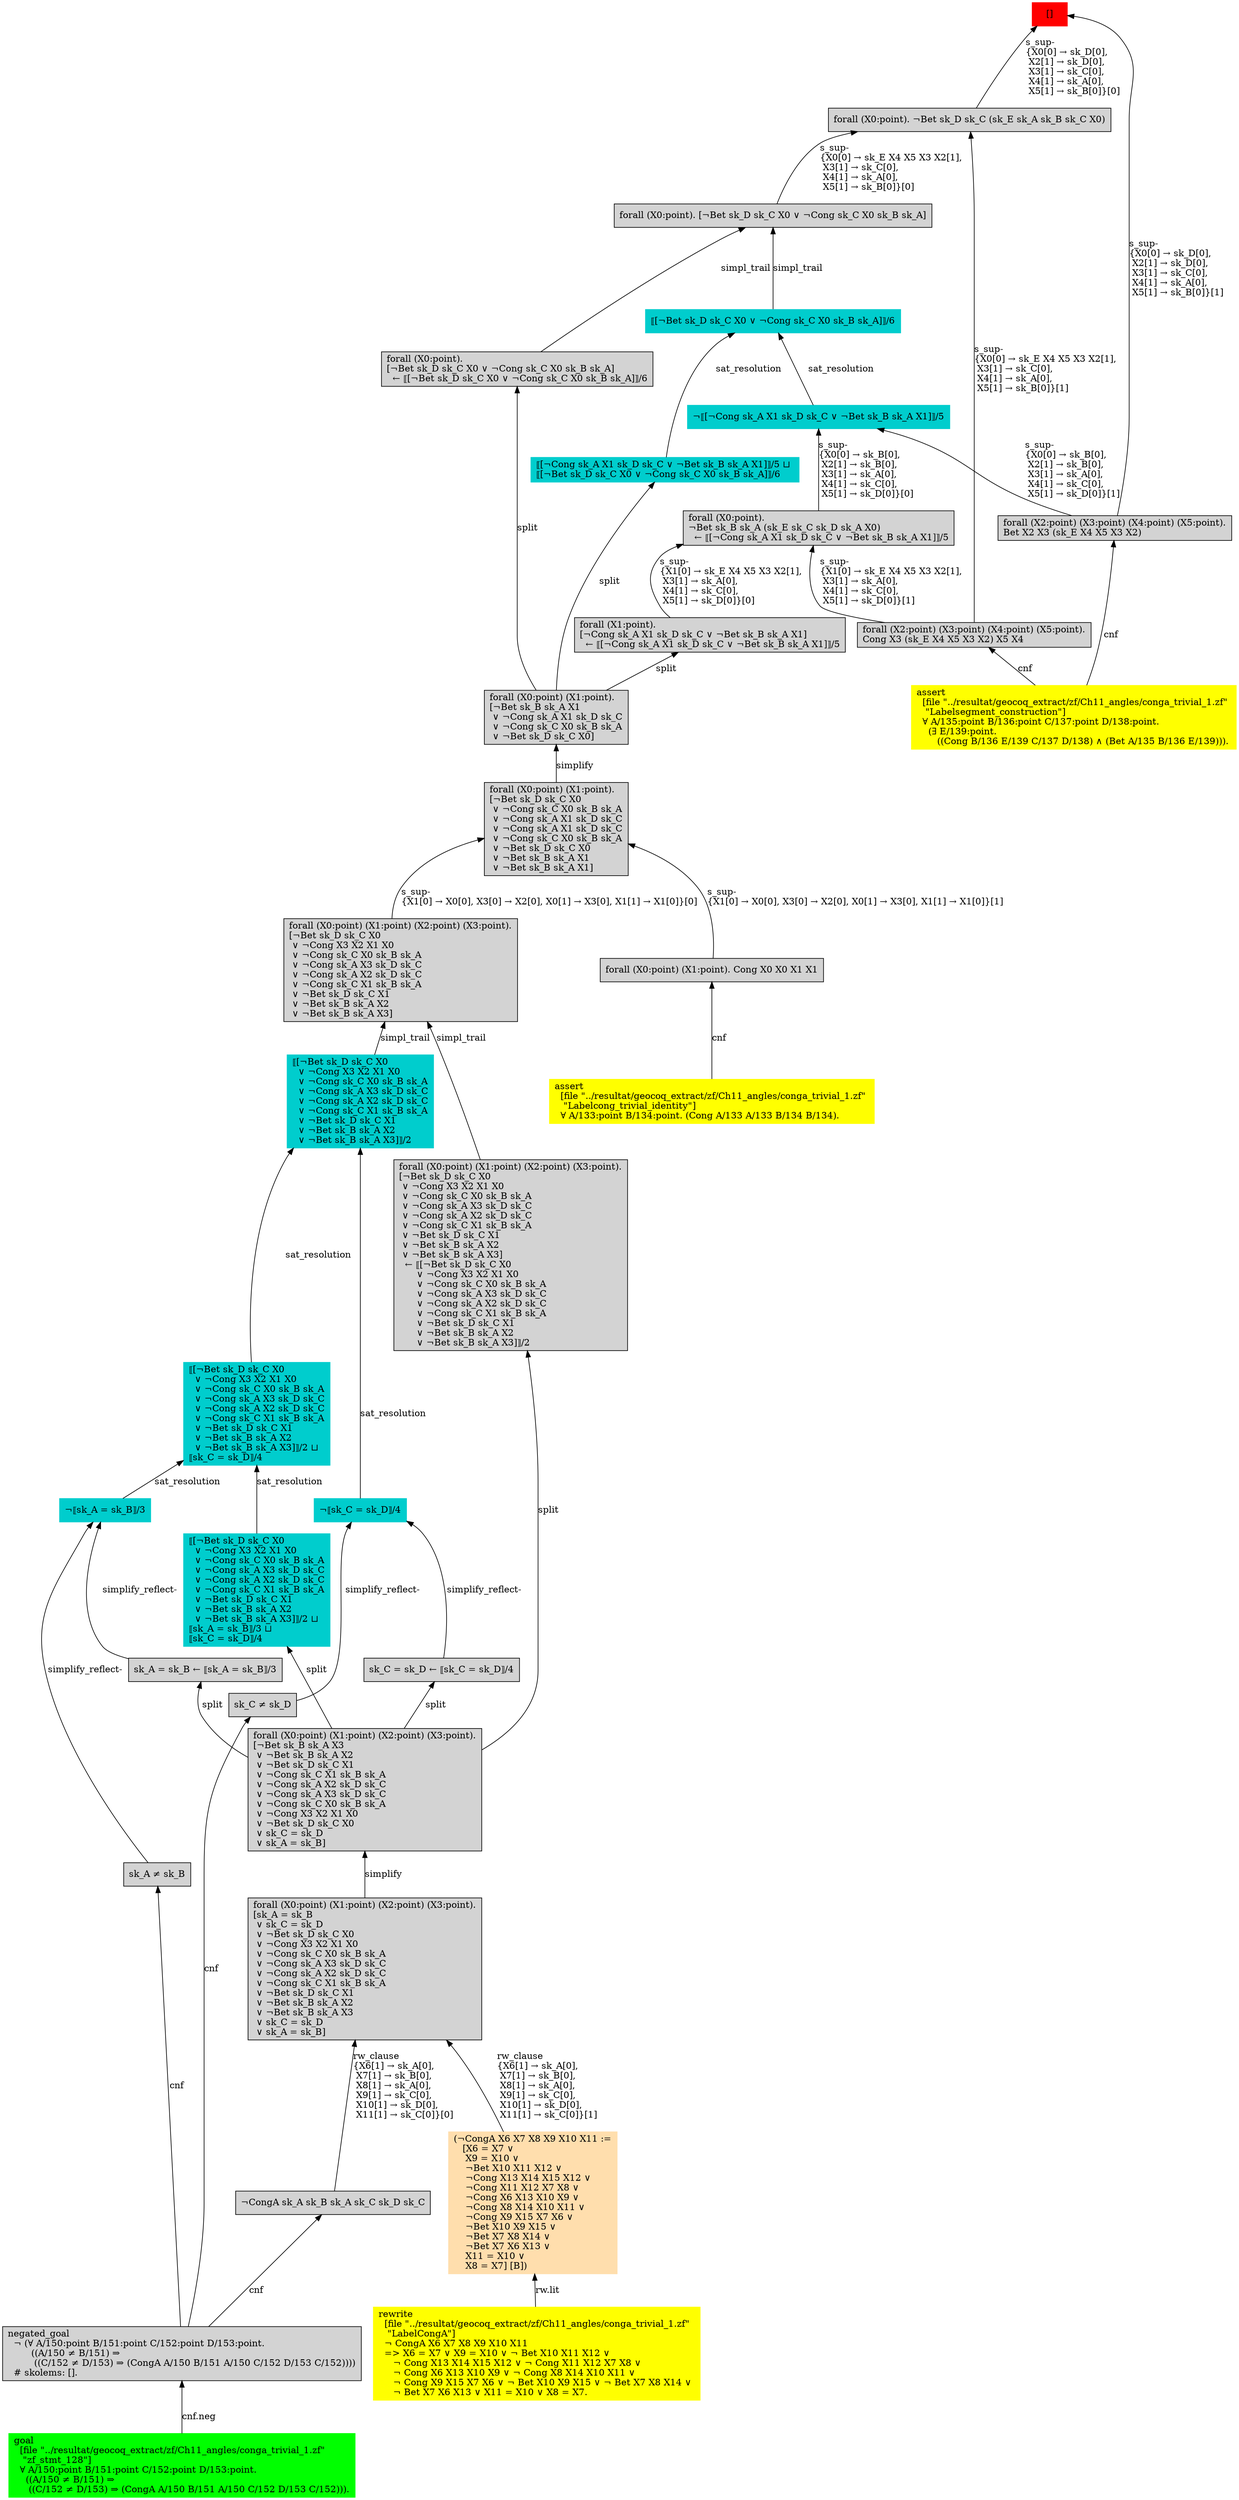 digraph "unsat_graph" {
  vertex_0 [color=red, label="[]", shape=box, style=filled];
  vertex_0 -> vertex_1 [label="s_sup-\l\{X0[0] → sk_D[0], \l X2[1] → sk_D[0], \l X3[1] → sk_C[0], \l X4[1] → sk_A[0], \l X5[1] → sk_B[0]\}[0]\l", dir="back"];
  vertex_1 [shape=box, label="forall (X0:point). ¬Bet sk_D sk_C (sk_E sk_A sk_B sk_C X0)\l", style=filled];
  vertex_1 -> vertex_2 [label="s_sup-\l\{X0[0] → sk_E X4 X5 X3 X2[1], \l X3[1] → sk_C[0], \l X4[1] → sk_A[0], \l X5[1] → sk_B[0]\}[0]\l", dir="back"];
  vertex_2 [shape=box, label="forall (X0:point). [¬Bet sk_D sk_C X0 ∨ ¬Cong sk_C X0 sk_B sk_A]\l", style=filled];
  vertex_2 -> vertex_3 [label="simpl_trail", dir="back"];
  vertex_3 [color=cyan3, shape=box, label="⟦[¬Bet sk_D sk_C X0 ∨ ¬Cong sk_C X0 sk_B sk_A]⟧/6\l", style=filled];
  vertex_3 -> vertex_4 [label="sat_resolution", dir="back"];
  vertex_4 [color=cyan3, shape=box, label="¬⟦[¬Cong sk_A X1 sk_D sk_C ∨ ¬Bet sk_B sk_A X1]⟧/5\l", style=filled];
  vertex_4 -> vertex_5 [label="s_sup-\l\{X0[0] → sk_B[0], \l X2[1] → sk_B[0], \l X3[1] → sk_A[0], \l X4[1] → sk_C[0], \l X5[1] → sk_D[0]\}[0]\l", dir="back"];
  vertex_5 [shape=box, label="forall (X0:point).\l¬Bet sk_B sk_A (sk_E sk_C sk_D sk_A X0)\l  ← ⟦[¬Cong sk_A X1 sk_D sk_C ∨ ¬Bet sk_B sk_A X1]⟧/5\l", style=filled];
  vertex_5 -> vertex_6 [label="s_sup-\l\{X1[0] → sk_E X4 X5 X3 X2[1], \l X3[1] → sk_A[0], \l X4[1] → sk_C[0], \l X5[1] → sk_D[0]\}[0]\l", dir="back"];
  vertex_6 [shape=box, label="forall (X1:point).\l[¬Cong sk_A X1 sk_D sk_C ∨ ¬Bet sk_B sk_A X1]\l  ← ⟦[¬Cong sk_A X1 sk_D sk_C ∨ ¬Bet sk_B sk_A X1]⟧/5\l", style=filled];
  vertex_6 -> vertex_7 [label="split", dir="back"];
  vertex_7 [shape=box, label="forall (X0:point) (X1:point).\l[¬Bet sk_B sk_A X1\l ∨ ¬Cong sk_A X1 sk_D sk_C\l ∨ ¬Cong sk_C X0 sk_B sk_A\l ∨ ¬Bet sk_D sk_C X0]\l", style=filled];
  vertex_7 -> vertex_8 [label="simplify", dir="back"];
  vertex_8 [shape=box, label="forall (X0:point) (X1:point).\l[¬Bet sk_D sk_C X0\l ∨ ¬Cong sk_C X0 sk_B sk_A\l ∨ ¬Cong sk_A X1 sk_D sk_C\l ∨ ¬Cong sk_A X1 sk_D sk_C\l ∨ ¬Cong sk_C X0 sk_B sk_A\l ∨ ¬Bet sk_D sk_C X0\l ∨ ¬Bet sk_B sk_A X1\l ∨ ¬Bet sk_B sk_A X1]\l", style=filled];
  vertex_8 -> vertex_9 [label="s_sup-\l\{X1[0] → X0[0], X3[0] → X2[0], X0[1] → X3[0], X1[1] → X1[0]\}[0]\l", dir="back"];
  vertex_9 [shape=box, label="forall (X0:point) (X1:point) (X2:point) (X3:point).\l[¬Bet sk_D sk_C X0\l ∨ ¬Cong X3 X2 X1 X0\l ∨ ¬Cong sk_C X0 sk_B sk_A\l ∨ ¬Cong sk_A X3 sk_D sk_C\l ∨ ¬Cong sk_A X2 sk_D sk_C\l ∨ ¬Cong sk_C X1 sk_B sk_A\l ∨ ¬Bet sk_D sk_C X1\l ∨ ¬Bet sk_B sk_A X2\l ∨ ¬Bet sk_B sk_A X3]\l", style=filled];
  vertex_9 -> vertex_10 [label="simpl_trail", dir="back"];
  vertex_10 [color=cyan3, shape=box, label="⟦[¬Bet sk_D sk_C X0\l  ∨ ¬Cong X3 X2 X1 X0\l  ∨ ¬Cong sk_C X0 sk_B sk_A\l  ∨ ¬Cong sk_A X3 sk_D sk_C\l  ∨ ¬Cong sk_A X2 sk_D sk_C\l  ∨ ¬Cong sk_C X1 sk_B sk_A\l  ∨ ¬Bet sk_D sk_C X1\l  ∨ ¬Bet sk_B sk_A X2\l  ∨ ¬Bet sk_B sk_A X3]⟧/2\l", style=filled];
  vertex_10 -> vertex_11 [label="sat_resolution", dir="back"];
  vertex_11 [color=cyan3, shape=box, label="¬⟦sk_C = sk_D⟧/4\l", style=filled];
  vertex_11 -> vertex_12 [label="simplify_reflect-", dir="back"];
  vertex_12 [shape=box, label="sk_C ≠ sk_D\l", style=filled];
  vertex_12 -> vertex_13 [label="cnf", dir="back"];
  vertex_13 [shape=box, label="negated_goal\l  ¬ (∀ A/150:point B/151:point C/152:point D/153:point.\l        ((A/150 ≠ B/151) ⇒\l         ((C/152 ≠ D/153) ⇒ (CongA A/150 B/151 A/150 C/152 D/153 C/152))))\l  # skolems: [].\l", style=filled];
  vertex_13 -> vertex_14 [label="cnf.neg", dir="back"];
  vertex_14 [color=green, shape=box, label="goal\l  [file \"../resultat/geocoq_extract/zf/Ch11_angles/conga_trivial_1.zf\" \l   \"zf_stmt_128\"]\l  ∀ A/150:point B/151:point C/152:point D/153:point.\l    ((A/150 ≠ B/151) ⇒\l     ((C/152 ≠ D/153) ⇒ (CongA A/150 B/151 A/150 C/152 D/153 C/152))).\l", style=filled];
  vertex_11 -> vertex_15 [label="simplify_reflect-", dir="back"];
  vertex_15 [shape=box, label="sk_C = sk_D ← ⟦sk_C = sk_D⟧/4\l", style=filled];
  vertex_15 -> vertex_16 [label="split", dir="back"];
  vertex_16 [shape=box, label="forall (X0:point) (X1:point) (X2:point) (X3:point).\l[¬Bet sk_B sk_A X3\l ∨ ¬Bet sk_B sk_A X2\l ∨ ¬Bet sk_D sk_C X1\l ∨ ¬Cong sk_C X1 sk_B sk_A\l ∨ ¬Cong sk_A X2 sk_D sk_C\l ∨ ¬Cong sk_A X3 sk_D sk_C\l ∨ ¬Cong sk_C X0 sk_B sk_A\l ∨ ¬Cong X3 X2 X1 X0\l ∨ ¬Bet sk_D sk_C X0\l ∨ sk_C = sk_D\l ∨ sk_A = sk_B]\l", style=filled];
  vertex_16 -> vertex_17 [label="simplify", dir="back"];
  vertex_17 [shape=box, label="forall (X0:point) (X1:point) (X2:point) (X3:point).\l[sk_A = sk_B\l ∨ sk_C = sk_D\l ∨ ¬Bet sk_D sk_C X0\l ∨ ¬Cong X3 X2 X1 X0\l ∨ ¬Cong sk_C X0 sk_B sk_A\l ∨ ¬Cong sk_A X3 sk_D sk_C\l ∨ ¬Cong sk_A X2 sk_D sk_C\l ∨ ¬Cong sk_C X1 sk_B sk_A\l ∨ ¬Bet sk_D sk_C X1\l ∨ ¬Bet sk_B sk_A X2\l ∨ ¬Bet sk_B sk_A X3\l ∨ sk_C = sk_D\l ∨ sk_A = sk_B]\l", style=filled];
  vertex_17 -> vertex_18 [label="rw_clause\l\{X6[1] → sk_A[0], \l X7[1] → sk_B[0], \l X8[1] → sk_A[0], \l X9[1] → sk_C[0], \l X10[1] → sk_D[0], \l X11[1] → sk_C[0]\}[1]\l", dir="back"];
  vertex_18 [color=navajowhite, shape=box, label="(¬CongA X6 X7 X8 X9 X10 X11 :=\l   [X6 = X7 ∨ \l    X9 = X10 ∨ \l    ¬Bet X10 X11 X12 ∨ \l    ¬Cong X13 X14 X15 X12 ∨ \l    ¬Cong X11 X12 X7 X8 ∨ \l    ¬Cong X6 X13 X10 X9 ∨ \l    ¬Cong X8 X14 X10 X11 ∨ \l    ¬Cong X9 X15 X7 X6 ∨ \l    ¬Bet X10 X9 X15 ∨ \l    ¬Bet X7 X8 X14 ∨ \l    ¬Bet X7 X6 X13 ∨ \l    X11 = X10 ∨ \l    X8 = X7] [B])\l", style=filled];
  vertex_18 -> vertex_19 [label="rw.lit", dir="back"];
  vertex_19 [color=yellow, shape=box, label="rewrite\l  [file \"../resultat/geocoq_extract/zf/Ch11_angles/conga_trivial_1.zf\" \l   \"LabelCongA\"]\l  ¬ CongA X6 X7 X8 X9 X10 X11\l  =\> X6 = X7 ∨ X9 = X10 ∨ ¬ Bet X10 X11 X12 ∨ \l     ¬ Cong X13 X14 X15 X12 ∨ ¬ Cong X11 X12 X7 X8 ∨ \l     ¬ Cong X6 X13 X10 X9 ∨ ¬ Cong X8 X14 X10 X11 ∨ \l     ¬ Cong X9 X15 X7 X6 ∨ ¬ Bet X10 X9 X15 ∨ ¬ Bet X7 X8 X14 ∨ \l     ¬ Bet X7 X6 X13 ∨ X11 = X10 ∨ X8 = X7.\l", style=filled];
  vertex_17 -> vertex_20 [label="rw_clause\l\{X6[1] → sk_A[0], \l X7[1] → sk_B[0], \l X8[1] → sk_A[0], \l X9[1] → sk_C[0], \l X10[1] → sk_D[0], \l X11[1] → sk_C[0]\}[0]\l", dir="back"];
  vertex_20 [shape=box, label="¬CongA sk_A sk_B sk_A sk_C sk_D sk_C\l", style=filled];
  vertex_20 -> vertex_13 [label="cnf", dir="back"];
  vertex_10 -> vertex_21 [label="sat_resolution", dir="back"];
  vertex_21 [color=cyan3, shape=box, label="⟦[¬Bet sk_D sk_C X0\l  ∨ ¬Cong X3 X2 X1 X0\l  ∨ ¬Cong sk_C X0 sk_B sk_A\l  ∨ ¬Cong sk_A X3 sk_D sk_C\l  ∨ ¬Cong sk_A X2 sk_D sk_C\l  ∨ ¬Cong sk_C X1 sk_B sk_A\l  ∨ ¬Bet sk_D sk_C X1\l  ∨ ¬Bet sk_B sk_A X2\l  ∨ ¬Bet sk_B sk_A X3]⟧/2 ⊔ \l⟦sk_C = sk_D⟧/4\l", style=filled];
  vertex_21 -> vertex_22 [label="sat_resolution", dir="back"];
  vertex_22 [color=cyan3, shape=box, label="¬⟦sk_A = sk_B⟧/3\l", style=filled];
  vertex_22 -> vertex_23 [label="simplify_reflect-", dir="back"];
  vertex_23 [shape=box, label="sk_A ≠ sk_B\l", style=filled];
  vertex_23 -> vertex_13 [label="cnf", dir="back"];
  vertex_22 -> vertex_24 [label="simplify_reflect-", dir="back"];
  vertex_24 [shape=box, label="sk_A = sk_B ← ⟦sk_A = sk_B⟧/3\l", style=filled];
  vertex_24 -> vertex_16 [label="split", dir="back"];
  vertex_21 -> vertex_25 [label="sat_resolution", dir="back"];
  vertex_25 [color=cyan3, shape=box, label="⟦[¬Bet sk_D sk_C X0\l  ∨ ¬Cong X3 X2 X1 X0\l  ∨ ¬Cong sk_C X0 sk_B sk_A\l  ∨ ¬Cong sk_A X3 sk_D sk_C\l  ∨ ¬Cong sk_A X2 sk_D sk_C\l  ∨ ¬Cong sk_C X1 sk_B sk_A\l  ∨ ¬Bet sk_D sk_C X1\l  ∨ ¬Bet sk_B sk_A X2\l  ∨ ¬Bet sk_B sk_A X3]⟧/2 ⊔ \l⟦sk_A = sk_B⟧/3 ⊔ \l⟦sk_C = sk_D⟧/4\l", style=filled];
  vertex_25 -> vertex_16 [label="split", dir="back"];
  vertex_9 -> vertex_26 [label="simpl_trail", dir="back"];
  vertex_26 [shape=box, label="forall (X0:point) (X1:point) (X2:point) (X3:point).\l[¬Bet sk_D sk_C X0\l ∨ ¬Cong X3 X2 X1 X0\l ∨ ¬Cong sk_C X0 sk_B sk_A\l ∨ ¬Cong sk_A X3 sk_D sk_C\l ∨ ¬Cong sk_A X2 sk_D sk_C\l ∨ ¬Cong sk_C X1 sk_B sk_A\l ∨ ¬Bet sk_D sk_C X1\l ∨ ¬Bet sk_B sk_A X2\l ∨ ¬Bet sk_B sk_A X3]\l  ← ⟦[¬Bet sk_D sk_C X0\l      ∨ ¬Cong X3 X2 X1 X0\l      ∨ ¬Cong sk_C X0 sk_B sk_A\l      ∨ ¬Cong sk_A X3 sk_D sk_C\l      ∨ ¬Cong sk_A X2 sk_D sk_C\l      ∨ ¬Cong sk_C X1 sk_B sk_A\l      ∨ ¬Bet sk_D sk_C X1\l      ∨ ¬Bet sk_B sk_A X2\l      ∨ ¬Bet sk_B sk_A X3]⟧/2\l", style=filled];
  vertex_26 -> vertex_16 [label="split", dir="back"];
  vertex_8 -> vertex_27 [label="s_sup-\l\{X1[0] → X0[0], X3[0] → X2[0], X0[1] → X3[0], X1[1] → X1[0]\}[1]\l", dir="back"];
  vertex_27 [shape=box, label="forall (X0:point) (X1:point). Cong X0 X0 X1 X1\l", style=filled];
  vertex_27 -> vertex_28 [label="cnf", dir="back"];
  vertex_28 [color=yellow, shape=box, label="assert\l  [file \"../resultat/geocoq_extract/zf/Ch11_angles/conga_trivial_1.zf\" \l   \"Labelcong_trivial_identity\"]\l  ∀ A/133:point B/134:point. (Cong A/133 A/133 B/134 B/134).\l", style=filled];
  vertex_5 -> vertex_29 [label="s_sup-\l\{X1[0] → sk_E X4 X5 X3 X2[1], \l X3[1] → sk_A[0], \l X4[1] → sk_C[0], \l X5[1] → sk_D[0]\}[1]\l", dir="back"];
  vertex_29 [shape=box, label="forall (X2:point) (X3:point) (X4:point) (X5:point).\lCong X3 (sk_E X4 X5 X3 X2) X5 X4\l", style=filled];
  vertex_29 -> vertex_30 [label="cnf", dir="back"];
  vertex_30 [color=yellow, shape=box, label="assert\l  [file \"../resultat/geocoq_extract/zf/Ch11_angles/conga_trivial_1.zf\" \l   \"Labelsegment_construction\"]\l  ∀ A/135:point B/136:point C/137:point D/138:point.\l    (∃ E/139:point.\l       ((Cong B/136 E/139 C/137 D/138) ∧ (Bet A/135 B/136 E/139))).\l", style=filled];
  vertex_4 -> vertex_31 [label="s_sup-\l\{X0[0] → sk_B[0], \l X2[1] → sk_B[0], \l X3[1] → sk_A[0], \l X4[1] → sk_C[0], \l X5[1] → sk_D[0]\}[1]\l", dir="back"];
  vertex_31 [shape=box, label="forall (X2:point) (X3:point) (X4:point) (X5:point).\lBet X2 X3 (sk_E X4 X5 X3 X2)\l", style=filled];
  vertex_31 -> vertex_30 [label="cnf", dir="back"];
  vertex_3 -> vertex_32 [label="sat_resolution", dir="back"];
  vertex_32 [color=cyan3, shape=box, label="⟦[¬Cong sk_A X1 sk_D sk_C ∨ ¬Bet sk_B sk_A X1]⟧/5 ⊔ \l⟦[¬Bet sk_D sk_C X0 ∨ ¬Cong sk_C X0 sk_B sk_A]⟧/6\l", style=filled];
  vertex_32 -> vertex_7 [label="split", dir="back"];
  vertex_2 -> vertex_33 [label="simpl_trail", dir="back"];
  vertex_33 [shape=box, label="forall (X0:point).\l[¬Bet sk_D sk_C X0 ∨ ¬Cong sk_C X0 sk_B sk_A]\l  ← ⟦[¬Bet sk_D sk_C X0 ∨ ¬Cong sk_C X0 sk_B sk_A]⟧/6\l", style=filled];
  vertex_33 -> vertex_7 [label="split", dir="back"];
  vertex_1 -> vertex_29 [label="s_sup-\l\{X0[0] → sk_E X4 X5 X3 X2[1], \l X3[1] → sk_C[0], \l X4[1] → sk_A[0], \l X5[1] → sk_B[0]\}[1]\l", dir="back"];
  vertex_0 -> vertex_31 [label="s_sup-\l\{X0[0] → sk_D[0], \l X2[1] → sk_D[0], \l X3[1] → sk_C[0], \l X4[1] → sk_A[0], \l X5[1] → sk_B[0]\}[1]\l", dir="back"];
  }


